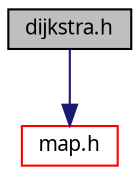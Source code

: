 digraph "dijkstra.h"
{
  edge [fontname="Verdana",fontsize="10",labelfontname="Verdana",labelfontsize="10"];
  node [fontname="Verdana",fontsize="10",shape=record];
  Node1 [label="dijkstra.h",height=0.2,width=0.4,color="black", fillcolor="grey75", style="filled", fontcolor="black"];
  Node1 -> Node2 [color="midnightblue",fontsize="10",style="solid",fontname="Verdana"];
  Node2 [label="map.h",height=0.2,width=0.4,color="red", fillcolor="white", style="filled",URL="$map_8h.html",tooltip="Interface class that stores the national road map. "];
}
